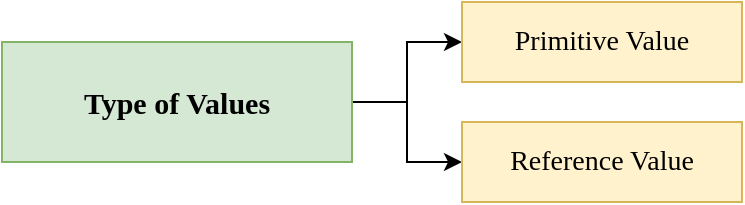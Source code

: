 <mxfile version="13.0.1" type="device"><diagram id="3DP_vg4xX8PyTXlcHtgQ" name="Page-1"><mxGraphModel dx="1010" dy="579" grid="1" gridSize="10" guides="1" tooltips="1" connect="1" arrows="1" fold="1" page="1" pageScale="1" pageWidth="850" pageHeight="1100" math="0" shadow="0"><root><mxCell id="0"/><mxCell id="1" parent="0"/><mxCell id="ayyKfRymKcz5yLP5EPTD-5" style="edgeStyle=orthogonalEdgeStyle;rounded=0;orthogonalLoop=1;jettySize=auto;html=1;exitX=1;exitY=0.5;exitDx=0;exitDy=0;" edge="1" parent="1" source="ayyKfRymKcz5yLP5EPTD-1" target="ayyKfRymKcz5yLP5EPTD-3"><mxGeometry relative="1" as="geometry"/></mxCell><mxCell id="ayyKfRymKcz5yLP5EPTD-6" style="edgeStyle=orthogonalEdgeStyle;rounded=0;orthogonalLoop=1;jettySize=auto;html=1;exitX=1;exitY=0.5;exitDx=0;exitDy=0;" edge="1" parent="1" source="ayyKfRymKcz5yLP5EPTD-1" target="ayyKfRymKcz5yLP5EPTD-4"><mxGeometry relative="1" as="geometry"/></mxCell><mxCell id="ayyKfRymKcz5yLP5EPTD-1" value="&lt;b&gt;&lt;font style=&quot;font-size: 15px&quot;&gt;Type of Values&lt;/font&gt;&lt;/b&gt;" style="rounded=0;whiteSpace=wrap;html=1;fillColor=#d5e8d4;strokeColor=#82b366;fontFamily=Verdana;" vertex="1" parent="1"><mxGeometry x="170" y="380" width="175" height="60" as="geometry"/></mxCell><mxCell id="ayyKfRymKcz5yLP5EPTD-3" value="&lt;span style=&quot;font-family: &amp;#34;verdana&amp;#34; ; font-size: 14px ; font-style: normal ; font-weight: 400 ; letter-spacing: normal ; text-align: center ; text-indent: 0px ; text-transform: none ; word-spacing: 0px ; float: none ; display: inline&quot;&gt;Primitive Value&lt;/span&gt;" style="rounded=0;whiteSpace=wrap;html=1;fontFamily=Verdana;fillColor=#fff2cc;strokeColor=#d6b656;" vertex="1" parent="1"><mxGeometry x="400" y="360" width="140" height="40" as="geometry"/></mxCell><mxCell id="ayyKfRymKcz5yLP5EPTD-4" value="&lt;span style=&quot;font-family: &amp;#34;verdana&amp;#34; ; font-size: 14px ; font-style: normal ; font-weight: 400 ; letter-spacing: normal ; text-align: center ; text-indent: 0px ; text-transform: none ; word-spacing: 0px ; float: none ; display: inline&quot;&gt;Reference Value&lt;/span&gt;" style="rounded=0;whiteSpace=wrap;html=1;fontFamily=Verdana;fillColor=#fff2cc;strokeColor=#d6b656;" vertex="1" parent="1"><mxGeometry x="400" y="420" width="140" height="40" as="geometry"/></mxCell></root></mxGraphModel></diagram></mxfile>